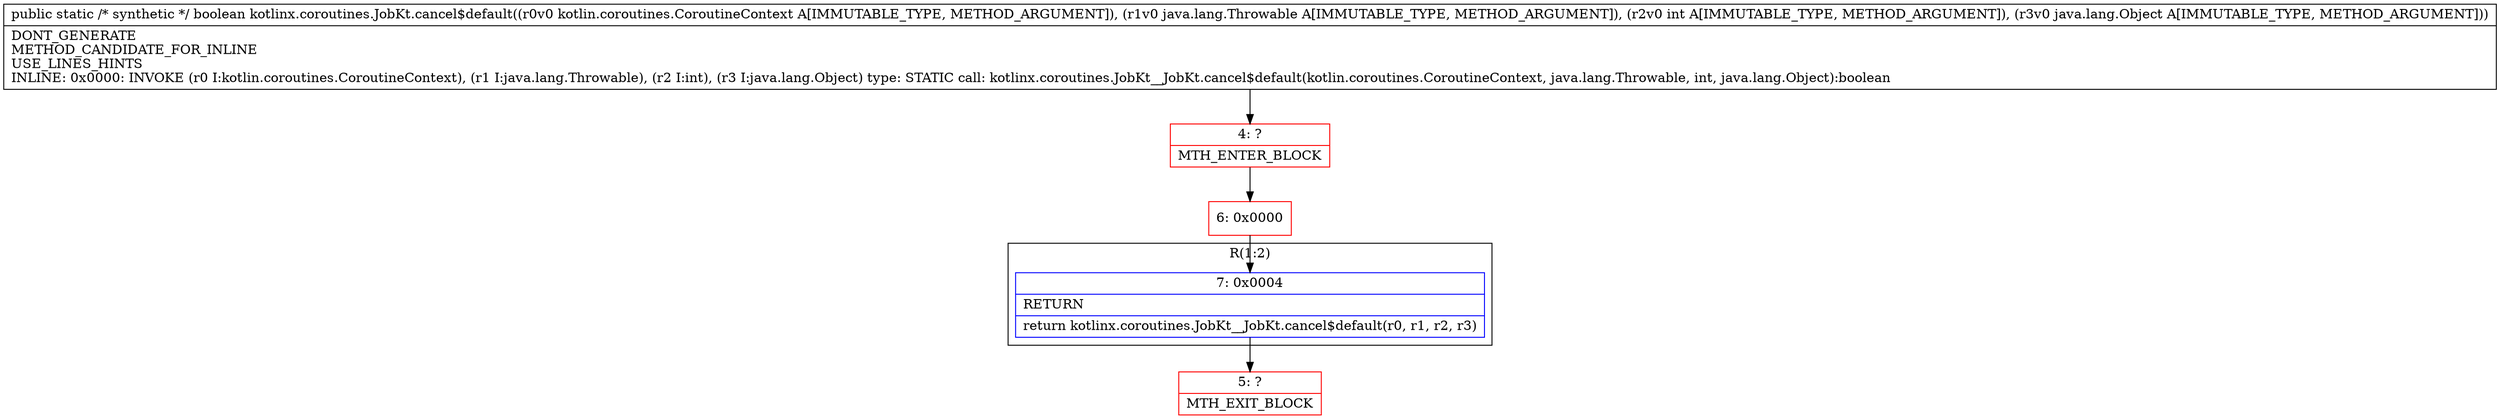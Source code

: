 digraph "CFG forkotlinx.coroutines.JobKt.cancel$default(Lkotlin\/coroutines\/CoroutineContext;Ljava\/lang\/Throwable;ILjava\/lang\/Object;)Z" {
subgraph cluster_Region_535187741 {
label = "R(1:2)";
node [shape=record,color=blue];
Node_7 [shape=record,label="{7\:\ 0x0004|RETURN\l|return kotlinx.coroutines.JobKt__JobKt.cancel$default(r0, r1, r2, r3)\l}"];
}
Node_4 [shape=record,color=red,label="{4\:\ ?|MTH_ENTER_BLOCK\l}"];
Node_6 [shape=record,color=red,label="{6\:\ 0x0000}"];
Node_5 [shape=record,color=red,label="{5\:\ ?|MTH_EXIT_BLOCK\l}"];
MethodNode[shape=record,label="{public static \/* synthetic *\/ boolean kotlinx.coroutines.JobKt.cancel$default((r0v0 kotlin.coroutines.CoroutineContext A[IMMUTABLE_TYPE, METHOD_ARGUMENT]), (r1v0 java.lang.Throwable A[IMMUTABLE_TYPE, METHOD_ARGUMENT]), (r2v0 int A[IMMUTABLE_TYPE, METHOD_ARGUMENT]), (r3v0 java.lang.Object A[IMMUTABLE_TYPE, METHOD_ARGUMENT]))  | DONT_GENERATE\lMETHOD_CANDIDATE_FOR_INLINE\lUSE_LINES_HINTS\lINLINE: 0x0000: INVOKE  (r0 I:kotlin.coroutines.CoroutineContext), (r1 I:java.lang.Throwable), (r2 I:int), (r3 I:java.lang.Object) type: STATIC call: kotlinx.coroutines.JobKt__JobKt.cancel$default(kotlin.coroutines.CoroutineContext, java.lang.Throwable, int, java.lang.Object):boolean\l}"];
MethodNode -> Node_4;Node_7 -> Node_5;
Node_4 -> Node_6;
Node_6 -> Node_7;
}

